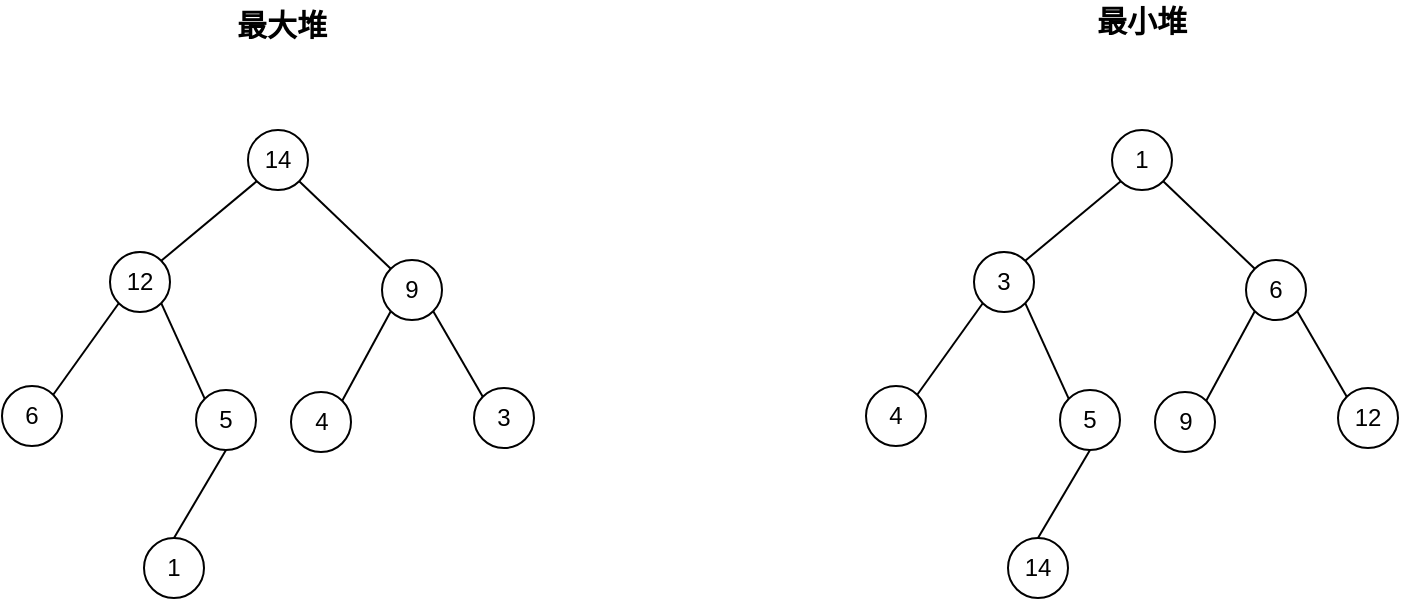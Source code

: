<mxfile version="10.6.7" type="github"><diagram id="trVmRACAnbyEzIqWFYLb" name="Page-1"><mxGraphModel dx="1392" dy="804" grid="1" gridSize="10" guides="1" tooltips="1" connect="1" arrows="1" fold="1" page="1" pageScale="1" pageWidth="827" pageHeight="1169" math="0" shadow="0"><root><mxCell id="0"/><mxCell id="1" parent="0"/><mxCell id="4QtcBrxQgUMfYp_6Evpo-2" value="14" style="ellipse;whiteSpace=wrap;html=1;aspect=fixed;" vertex="1" parent="1"><mxGeometry x="193" y="105" width="30" height="30" as="geometry"/></mxCell><mxCell id="4QtcBrxQgUMfYp_6Evpo-3" value="12" style="ellipse;whiteSpace=wrap;html=1;aspect=fixed;" vertex="1" parent="1"><mxGeometry x="124" y="166" width="30" height="30" as="geometry"/></mxCell><mxCell id="4QtcBrxQgUMfYp_6Evpo-4" value="9" style="ellipse;whiteSpace=wrap;html=1;aspect=fixed;" vertex="1" parent="1"><mxGeometry x="260" y="170" width="30" height="30" as="geometry"/></mxCell><mxCell id="4QtcBrxQgUMfYp_6Evpo-5" value="6" style="ellipse;whiteSpace=wrap;html=1;aspect=fixed;" vertex="1" parent="1"><mxGeometry x="70" y="233" width="30" height="30" as="geometry"/></mxCell><mxCell id="4QtcBrxQgUMfYp_6Evpo-6" value="5" style="ellipse;whiteSpace=wrap;html=1;aspect=fixed;" vertex="1" parent="1"><mxGeometry x="167" y="235" width="30" height="30" as="geometry"/></mxCell><mxCell id="4QtcBrxQgUMfYp_6Evpo-7" value="1" style="ellipse;whiteSpace=wrap;html=1;aspect=fixed;" vertex="1" parent="1"><mxGeometry x="141" y="309" width="30" height="30" as="geometry"/></mxCell><mxCell id="4QtcBrxQgUMfYp_6Evpo-8" value="3" style="ellipse;whiteSpace=wrap;html=1;aspect=fixed;" vertex="1" parent="1"><mxGeometry x="306" y="234" width="30" height="30" as="geometry"/></mxCell><mxCell id="4QtcBrxQgUMfYp_6Evpo-9" value="4" style="ellipse;whiteSpace=wrap;html=1;aspect=fixed;" vertex="1" parent="1"><mxGeometry x="214.5" y="236" width="30" height="30" as="geometry"/></mxCell><mxCell id="4QtcBrxQgUMfYp_6Evpo-10" value="" style="endArrow=none;html=1;exitX=1;exitY=0;exitDx=0;exitDy=0;entryX=0;entryY=1;entryDx=0;entryDy=0;" edge="1" parent="1" source="4QtcBrxQgUMfYp_6Evpo-3" target="4QtcBrxQgUMfYp_6Evpo-2"><mxGeometry width="50" height="50" relative="1" as="geometry"><mxPoint x="200" y="565" as="sourcePoint"/><mxPoint x="250" y="515" as="targetPoint"/></mxGeometry></mxCell><mxCell id="4QtcBrxQgUMfYp_6Evpo-11" value="" style="endArrow=none;html=1;exitX=1;exitY=0;exitDx=0;exitDy=0;entryX=0;entryY=1;entryDx=0;entryDy=0;" edge="1" parent="1" source="4QtcBrxQgUMfYp_6Evpo-5" target="4QtcBrxQgUMfYp_6Evpo-3"><mxGeometry width="50" height="50" relative="1" as="geometry"><mxPoint x="100" y="605" as="sourcePoint"/><mxPoint x="150" y="555" as="targetPoint"/></mxGeometry></mxCell><mxCell id="4QtcBrxQgUMfYp_6Evpo-12" value="" style="endArrow=none;html=1;exitX=1;exitY=1;exitDx=0;exitDy=0;entryX=0;entryY=0;entryDx=0;entryDy=0;" edge="1" parent="1" source="4QtcBrxQgUMfYp_6Evpo-3" target="4QtcBrxQgUMfYp_6Evpo-6"><mxGeometry width="50" height="50" relative="1" as="geometry"><mxPoint x="90" y="575" as="sourcePoint"/><mxPoint x="140" y="525" as="targetPoint"/></mxGeometry></mxCell><mxCell id="4QtcBrxQgUMfYp_6Evpo-13" value="" style="endArrow=none;html=1;exitX=1;exitY=1;exitDx=0;exitDy=0;entryX=0;entryY=0;entryDx=0;entryDy=0;" edge="1" parent="1" source="4QtcBrxQgUMfYp_6Evpo-2" target="4QtcBrxQgUMfYp_6Evpo-4"><mxGeometry width="50" height="50" relative="1" as="geometry"><mxPoint x="280" y="535" as="sourcePoint"/><mxPoint x="330" y="485" as="targetPoint"/></mxGeometry></mxCell><mxCell id="4QtcBrxQgUMfYp_6Evpo-14" value="" style="endArrow=none;html=1;exitX=1;exitY=0;exitDx=0;exitDy=0;entryX=0;entryY=1;entryDx=0;entryDy=0;" edge="1" parent="1" source="4QtcBrxQgUMfYp_6Evpo-9" target="4QtcBrxQgUMfYp_6Evpo-4"><mxGeometry width="50" height="50" relative="1" as="geometry"><mxPoint x="240" y="645" as="sourcePoint"/><mxPoint x="290" y="595" as="targetPoint"/></mxGeometry></mxCell><mxCell id="4QtcBrxQgUMfYp_6Evpo-15" value="" style="endArrow=none;html=1;exitX=1;exitY=1;exitDx=0;exitDy=0;entryX=0;entryY=0;entryDx=0;entryDy=0;" edge="1" parent="1" source="4QtcBrxQgUMfYp_6Evpo-4" target="4QtcBrxQgUMfYp_6Evpo-8"><mxGeometry width="50" height="50" relative="1" as="geometry"><mxPoint x="250" y="565" as="sourcePoint"/><mxPoint x="300" y="515" as="targetPoint"/></mxGeometry></mxCell><mxCell id="4QtcBrxQgUMfYp_6Evpo-16" value="" style="endArrow=none;html=1;exitX=0.5;exitY=0;exitDx=0;exitDy=0;entryX=0.5;entryY=1;entryDx=0;entryDy=0;" edge="1" parent="1" source="4QtcBrxQgUMfYp_6Evpo-7" target="4QtcBrxQgUMfYp_6Evpo-6"><mxGeometry width="50" height="50" relative="1" as="geometry"><mxPoint x="130" y="565" as="sourcePoint"/><mxPoint x="180" y="515" as="targetPoint"/></mxGeometry></mxCell><mxCell id="4QtcBrxQgUMfYp_6Evpo-17" value="最大堆" style="text;html=1;strokeColor=none;fillColor=none;align=center;verticalAlign=middle;whiteSpace=wrap;rounded=0;fontSize=15;fontStyle=1" vertex="1" parent="1"><mxGeometry x="179.5" y="42" width="60" height="20" as="geometry"/></mxCell><mxCell id="4QtcBrxQgUMfYp_6Evpo-18" value="1" style="ellipse;whiteSpace=wrap;html=1;aspect=fixed;" vertex="1" parent="1"><mxGeometry x="625" y="105" width="30" height="30" as="geometry"/></mxCell><mxCell id="4QtcBrxQgUMfYp_6Evpo-19" value="3" style="ellipse;whiteSpace=wrap;html=1;aspect=fixed;" vertex="1" parent="1"><mxGeometry x="556" y="166" width="30" height="30" as="geometry"/></mxCell><mxCell id="4QtcBrxQgUMfYp_6Evpo-20" value="6" style="ellipse;whiteSpace=wrap;html=1;aspect=fixed;" vertex="1" parent="1"><mxGeometry x="692" y="170" width="30" height="30" as="geometry"/></mxCell><mxCell id="4QtcBrxQgUMfYp_6Evpo-21" value="4" style="ellipse;whiteSpace=wrap;html=1;aspect=fixed;" vertex="1" parent="1"><mxGeometry x="502" y="233" width="30" height="30" as="geometry"/></mxCell><mxCell id="4QtcBrxQgUMfYp_6Evpo-22" value="5" style="ellipse;whiteSpace=wrap;html=1;aspect=fixed;" vertex="1" parent="1"><mxGeometry x="599" y="235" width="30" height="30" as="geometry"/></mxCell><mxCell id="4QtcBrxQgUMfYp_6Evpo-23" value="14" style="ellipse;whiteSpace=wrap;html=1;aspect=fixed;" vertex="1" parent="1"><mxGeometry x="573" y="309" width="30" height="30" as="geometry"/></mxCell><mxCell id="4QtcBrxQgUMfYp_6Evpo-24" value="12" style="ellipse;whiteSpace=wrap;html=1;aspect=fixed;" vertex="1" parent="1"><mxGeometry x="738" y="234" width="30" height="30" as="geometry"/></mxCell><mxCell id="4QtcBrxQgUMfYp_6Evpo-25" value="9" style="ellipse;whiteSpace=wrap;html=1;aspect=fixed;" vertex="1" parent="1"><mxGeometry x="646.5" y="236" width="30" height="30" as="geometry"/></mxCell><mxCell id="4QtcBrxQgUMfYp_6Evpo-26" value="" style="endArrow=none;html=1;exitX=1;exitY=0;exitDx=0;exitDy=0;entryX=0;entryY=1;entryDx=0;entryDy=0;" edge="1" parent="1" source="4QtcBrxQgUMfYp_6Evpo-19" target="4QtcBrxQgUMfYp_6Evpo-18"><mxGeometry width="50" height="50" relative="1" as="geometry"><mxPoint x="632" y="565" as="sourcePoint"/><mxPoint x="682" y="515" as="targetPoint"/></mxGeometry></mxCell><mxCell id="4QtcBrxQgUMfYp_6Evpo-27" value="" style="endArrow=none;html=1;exitX=1;exitY=0;exitDx=0;exitDy=0;entryX=0;entryY=1;entryDx=0;entryDy=0;" edge="1" parent="1" source="4QtcBrxQgUMfYp_6Evpo-21" target="4QtcBrxQgUMfYp_6Evpo-19"><mxGeometry width="50" height="50" relative="1" as="geometry"><mxPoint x="532" y="605" as="sourcePoint"/><mxPoint x="582" y="555" as="targetPoint"/></mxGeometry></mxCell><mxCell id="4QtcBrxQgUMfYp_6Evpo-28" value="" style="endArrow=none;html=1;exitX=1;exitY=1;exitDx=0;exitDy=0;entryX=0;entryY=0;entryDx=0;entryDy=0;" edge="1" parent="1" source="4QtcBrxQgUMfYp_6Evpo-19" target="4QtcBrxQgUMfYp_6Evpo-22"><mxGeometry width="50" height="50" relative="1" as="geometry"><mxPoint x="522" y="575" as="sourcePoint"/><mxPoint x="572" y="525" as="targetPoint"/></mxGeometry></mxCell><mxCell id="4QtcBrxQgUMfYp_6Evpo-29" value="" style="endArrow=none;html=1;exitX=1;exitY=1;exitDx=0;exitDy=0;entryX=0;entryY=0;entryDx=0;entryDy=0;" edge="1" parent="1" source="4QtcBrxQgUMfYp_6Evpo-18" target="4QtcBrxQgUMfYp_6Evpo-20"><mxGeometry width="50" height="50" relative="1" as="geometry"><mxPoint x="712" y="535" as="sourcePoint"/><mxPoint x="762" y="485" as="targetPoint"/></mxGeometry></mxCell><mxCell id="4QtcBrxQgUMfYp_6Evpo-30" value="" style="endArrow=none;html=1;exitX=1;exitY=0;exitDx=0;exitDy=0;entryX=0;entryY=1;entryDx=0;entryDy=0;" edge="1" parent="1" source="4QtcBrxQgUMfYp_6Evpo-25" target="4QtcBrxQgUMfYp_6Evpo-20"><mxGeometry width="50" height="50" relative="1" as="geometry"><mxPoint x="672" y="645" as="sourcePoint"/><mxPoint x="722" y="595" as="targetPoint"/></mxGeometry></mxCell><mxCell id="4QtcBrxQgUMfYp_6Evpo-31" value="" style="endArrow=none;html=1;exitX=1;exitY=1;exitDx=0;exitDy=0;entryX=0;entryY=0;entryDx=0;entryDy=0;" edge="1" parent="1" source="4QtcBrxQgUMfYp_6Evpo-20" target="4QtcBrxQgUMfYp_6Evpo-24"><mxGeometry width="50" height="50" relative="1" as="geometry"><mxPoint x="682" y="565" as="sourcePoint"/><mxPoint x="732" y="515" as="targetPoint"/></mxGeometry></mxCell><mxCell id="4QtcBrxQgUMfYp_6Evpo-32" value="" style="endArrow=none;html=1;exitX=0.5;exitY=0;exitDx=0;exitDy=0;entryX=0.5;entryY=1;entryDx=0;entryDy=0;" edge="1" parent="1" source="4QtcBrxQgUMfYp_6Evpo-23" target="4QtcBrxQgUMfYp_6Evpo-22"><mxGeometry width="50" height="50" relative="1" as="geometry"><mxPoint x="562" y="565" as="sourcePoint"/><mxPoint x="612" y="515" as="targetPoint"/></mxGeometry></mxCell><mxCell id="4QtcBrxQgUMfYp_6Evpo-33" value="最小堆" style="text;html=1;strokeColor=none;fillColor=none;align=center;verticalAlign=middle;whiteSpace=wrap;rounded=0;fontSize=15;fontStyle=1" vertex="1" parent="1"><mxGeometry x="610" y="40" width="60" height="20" as="geometry"/></mxCell></root></mxGraphModel></diagram></mxfile>